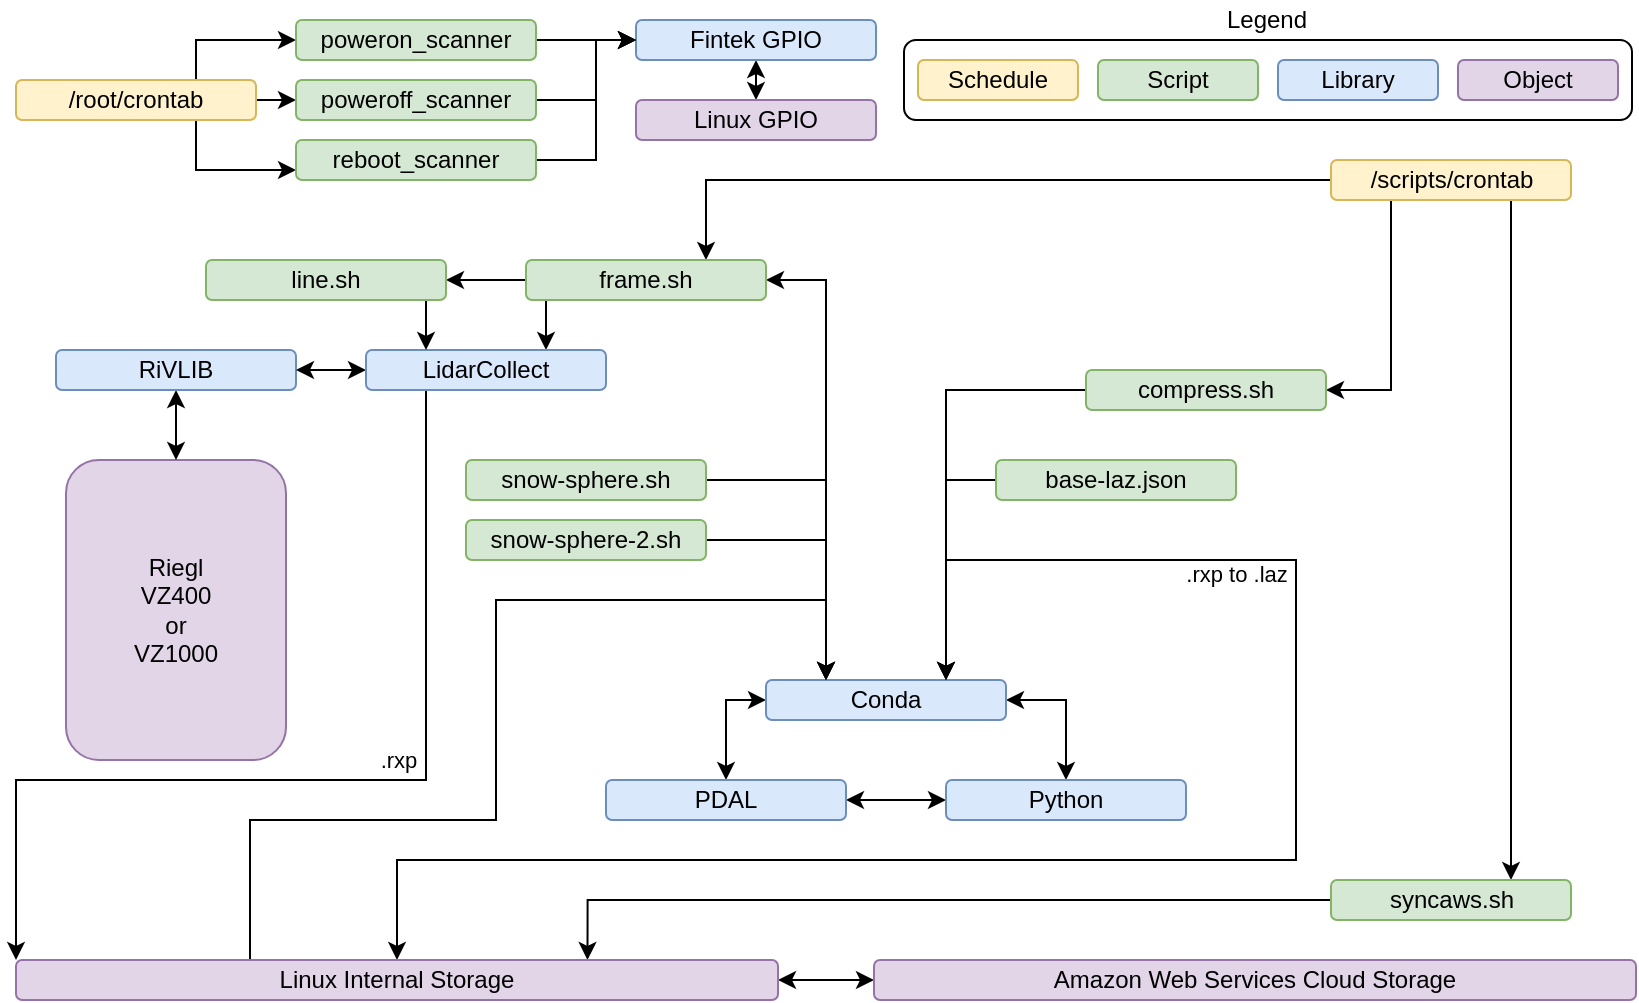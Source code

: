 <mxfile version="13.0.3" type="device"><diagram id="9uxglydsuGuWMLbdPVRm" name="Page-1"><mxGraphModel dx="1026" dy="604" grid="1" gridSize="10" guides="1" tooltips="1" connect="1" arrows="1" fold="1" page="1" pageScale="1" pageWidth="850" pageHeight="1100" math="0" shadow="0"><root><mxCell id="0"/><mxCell id="1" parent="0"/><mxCell id="aCed7OD410KUZfvJ1Qxq-87" value="" style="rounded=1;whiteSpace=wrap;html=1;" parent="1" vertex="1"><mxGeometry x="464" y="30" width="364" height="40" as="geometry"/></mxCell><mxCell id="aCed7OD410KUZfvJ1Qxq-49" style="edgeStyle=orthogonalEdgeStyle;rounded=0;orthogonalLoop=1;jettySize=auto;html=1;exitX=1;exitY=0.5;exitDx=0;exitDy=0;entryX=0;entryY=0.5;entryDx=0;entryDy=0;startArrow=none;startFill=0;" parent="1" source="aCed7OD410KUZfvJ1Qxq-1" target="aCed7OD410KUZfvJ1Qxq-44" edge="1"><mxGeometry relative="1" as="geometry"/></mxCell><mxCell id="aCed7OD410KUZfvJ1Qxq-50" style="edgeStyle=orthogonalEdgeStyle;rounded=0;orthogonalLoop=1;jettySize=auto;html=1;exitX=0.75;exitY=0;exitDx=0;exitDy=0;entryX=0;entryY=0.5;entryDx=0;entryDy=0;startArrow=none;startFill=0;" parent="1" source="aCed7OD410KUZfvJ1Qxq-1" target="aCed7OD410KUZfvJ1Qxq-43" edge="1"><mxGeometry relative="1" as="geometry"/></mxCell><mxCell id="aCed7OD410KUZfvJ1Qxq-51" style="edgeStyle=orthogonalEdgeStyle;rounded=0;orthogonalLoop=1;jettySize=auto;html=1;exitX=0.75;exitY=1;exitDx=0;exitDy=0;entryX=0;entryY=0.75;entryDx=0;entryDy=0;startArrow=none;startFill=0;" parent="1" source="aCed7OD410KUZfvJ1Qxq-1" target="aCed7OD410KUZfvJ1Qxq-45" edge="1"><mxGeometry relative="1" as="geometry"/></mxCell><mxCell id="aCed7OD410KUZfvJ1Qxq-1" value="/root/crontab" style="rounded=1;whiteSpace=wrap;html=1;fillColor=#fff2cc;strokeColor=#d6b656;" parent="1" vertex="1"><mxGeometry x="20" y="50" width="120" height="20" as="geometry"/></mxCell><mxCell id="aCed7OD410KUZfvJ1Qxq-41" style="edgeStyle=orthogonalEdgeStyle;rounded=0;orthogonalLoop=1;jettySize=auto;html=1;exitX=0;exitY=0.5;exitDx=0;exitDy=0;entryX=0.75;entryY=0;entryDx=0;entryDy=0;startArrow=none;startFill=0;" parent="1" source="aCed7OD410KUZfvJ1Qxq-2" target="aCed7OD410KUZfvJ1Qxq-7" edge="1"><mxGeometry relative="1" as="geometry"/></mxCell><mxCell id="aCed7OD410KUZfvJ1Qxq-66" style="edgeStyle=orthogonalEdgeStyle;rounded=0;orthogonalLoop=1;jettySize=auto;html=1;exitX=0.25;exitY=1;exitDx=0;exitDy=0;entryX=1;entryY=0.5;entryDx=0;entryDy=0;startArrow=none;startFill=0;" parent="1" source="aCed7OD410KUZfvJ1Qxq-2" target="aCed7OD410KUZfvJ1Qxq-52" edge="1"><mxGeometry relative="1" as="geometry"/></mxCell><mxCell id="aCed7OD410KUZfvJ1Qxq-67" style="edgeStyle=orthogonalEdgeStyle;rounded=0;orthogonalLoop=1;jettySize=auto;html=1;exitX=0.75;exitY=1;exitDx=0;exitDy=0;entryX=0.75;entryY=0;entryDx=0;entryDy=0;startArrow=none;startFill=0;" parent="1" source="aCed7OD410KUZfvJ1Qxq-2" target="aCed7OD410KUZfvJ1Qxq-53" edge="1"><mxGeometry relative="1" as="geometry"/></mxCell><mxCell id="aCed7OD410KUZfvJ1Qxq-2" value="/scripts/crontab" style="rounded=1;whiteSpace=wrap;html=1;fillColor=#fff2cc;strokeColor=#d6b656;" parent="1" vertex="1"><mxGeometry x="677.5" y="90" width="120" height="20" as="geometry"/></mxCell><mxCell id="aCed7OD410KUZfvJ1Qxq-93" style="edgeStyle=orthogonalEdgeStyle;rounded=0;orthogonalLoop=1;jettySize=auto;html=1;exitX=0.5;exitY=1;exitDx=0;exitDy=0;entryX=0.5;entryY=0;entryDx=0;entryDy=0;startArrow=classic;startFill=1;" parent="1" source="aCed7OD410KUZfvJ1Qxq-3" target="aCed7OD410KUZfvJ1Qxq-92" edge="1"><mxGeometry relative="1" as="geometry"/></mxCell><mxCell id="aCed7OD410KUZfvJ1Qxq-3" value="Fintek GPIO" style="rounded=1;whiteSpace=wrap;html=1;fillColor=#dae8fc;strokeColor=#6c8ebf;" parent="1" vertex="1"><mxGeometry x="330" y="20" width="120" height="20" as="geometry"/></mxCell><mxCell id="aCed7OD410KUZfvJ1Qxq-5" value="Riegl&lt;br&gt;VZ400&lt;br&gt;or&lt;br&gt;VZ1000" style="rounded=1;whiteSpace=wrap;html=1;fillColor=#e1d5e7;strokeColor=#9673a6;" parent="1" vertex="1"><mxGeometry x="45" y="240" width="110" height="150" as="geometry"/></mxCell><mxCell id="aCed7OD410KUZfvJ1Qxq-21" style="edgeStyle=orthogonalEdgeStyle;rounded=0;orthogonalLoop=1;jettySize=auto;html=1;exitX=0.25;exitY=1;exitDx=0;exitDy=0;entryX=0.75;entryY=0;entryDx=0;entryDy=0;startArrow=none;startFill=0;" parent="1" source="aCed7OD410KUZfvJ1Qxq-7" target="aCed7OD410KUZfvJ1Qxq-9" edge="1"><mxGeometry relative="1" as="geometry"/></mxCell><mxCell id="aCed7OD410KUZfvJ1Qxq-22" style="edgeStyle=orthogonalEdgeStyle;rounded=0;orthogonalLoop=1;jettySize=auto;html=1;exitX=0;exitY=0.5;exitDx=0;exitDy=0;entryX=1;entryY=0.5;entryDx=0;entryDy=0;startArrow=none;startFill=0;" parent="1" source="aCed7OD410KUZfvJ1Qxq-7" target="aCed7OD410KUZfvJ1Qxq-16" edge="1"><mxGeometry relative="1" as="geometry"/></mxCell><mxCell id="aCed7OD410KUZfvJ1Qxq-61" style="edgeStyle=orthogonalEdgeStyle;rounded=0;orthogonalLoop=1;jettySize=auto;html=1;exitX=1;exitY=0.5;exitDx=0;exitDy=0;entryX=0.25;entryY=0;entryDx=0;entryDy=0;startArrow=classic;startFill=1;" parent="1" source="aCed7OD410KUZfvJ1Qxq-7" target="aCed7OD410KUZfvJ1Qxq-27" edge="1"><mxGeometry relative="1" as="geometry"/></mxCell><mxCell id="aCed7OD410KUZfvJ1Qxq-7" value="frame.sh" style="rounded=1;whiteSpace=wrap;html=1;fillColor=#d5e8d4;strokeColor=#82b366;" parent="1" vertex="1"><mxGeometry x="275" y="140" width="120" height="20" as="geometry"/></mxCell><mxCell id="aCed7OD410KUZfvJ1Qxq-69" style="edgeStyle=orthogonalEdgeStyle;rounded=0;orthogonalLoop=1;jettySize=auto;html=1;exitX=0.25;exitY=1;exitDx=0;exitDy=0;entryX=0;entryY=0;entryDx=0;entryDy=0;startArrow=none;startFill=0;" parent="1" source="aCed7OD410KUZfvJ1Qxq-9" target="aCed7OD410KUZfvJ1Qxq-68" edge="1"><mxGeometry relative="1" as="geometry"><Array as="points"><mxPoint x="225" y="400"/><mxPoint x="20" y="400"/></Array></mxGeometry></mxCell><mxCell id="aCed7OD410KUZfvJ1Qxq-70" value="&amp;nbsp;.rxp&amp;nbsp;" style="edgeLabel;html=1;align=center;verticalAlign=middle;resizable=0;points=[];labelBackgroundColor=none;" parent="aCed7OD410KUZfvJ1Qxq-69" vertex="1" connectable="0"><mxGeometry x="0.341" y="2" relative="1" as="geometry"><mxPoint x="119.26" y="-12.04" as="offset"/></mxGeometry></mxCell><mxCell id="aCed7OD410KUZfvJ1Qxq-103" style="edgeStyle=orthogonalEdgeStyle;rounded=0;orthogonalLoop=1;jettySize=auto;html=1;exitX=0.5;exitY=1;exitDx=0;exitDy=0;entryX=0.5;entryY=0;entryDx=0;entryDy=0;startArrow=classic;startFill=1;" parent="1" source="aCed7OD410KUZfvJ1Qxq-8" target="aCed7OD410KUZfvJ1Qxq-5" edge="1"><mxGeometry relative="1" as="geometry"/></mxCell><mxCell id="aCed7OD410KUZfvJ1Qxq-8" value="RiVLIB" style="rounded=1;whiteSpace=wrap;html=1;fillColor=#dae8fc;strokeColor=#6c8ebf;" parent="1" vertex="1"><mxGeometry x="40" y="185" width="120" height="20" as="geometry"/></mxCell><mxCell id="aCed7OD410KUZfvJ1Qxq-102" style="edgeStyle=orthogonalEdgeStyle;rounded=0;orthogonalLoop=1;jettySize=auto;html=1;exitX=0;exitY=0.5;exitDx=0;exitDy=0;entryX=1;entryY=0.5;entryDx=0;entryDy=0;startArrow=classic;startFill=1;" parent="1" source="aCed7OD410KUZfvJ1Qxq-9" target="aCed7OD410KUZfvJ1Qxq-8" edge="1"><mxGeometry relative="1" as="geometry"/></mxCell><mxCell id="aCed7OD410KUZfvJ1Qxq-9" value="LidarCollect" style="rounded=1;whiteSpace=wrap;html=1;fillColor=#dae8fc;strokeColor=#6c8ebf;" parent="1" vertex="1"><mxGeometry x="195" y="185" width="120" height="20" as="geometry"/></mxCell><mxCell id="aCed7OD410KUZfvJ1Qxq-20" style="edgeStyle=orthogonalEdgeStyle;rounded=0;orthogonalLoop=1;jettySize=auto;html=1;exitX=0.75;exitY=1;exitDx=0;exitDy=0;entryX=0.25;entryY=0;entryDx=0;entryDy=0;startArrow=none;startFill=0;" parent="1" source="aCed7OD410KUZfvJ1Qxq-16" target="aCed7OD410KUZfvJ1Qxq-9" edge="1"><mxGeometry relative="1" as="geometry"/></mxCell><mxCell id="aCed7OD410KUZfvJ1Qxq-16" value="line.sh" style="rounded=1;whiteSpace=wrap;html=1;fillColor=#d5e8d4;strokeColor=#82b366;" parent="1" vertex="1"><mxGeometry x="115" y="140" width="120" height="20" as="geometry"/></mxCell><mxCell id="aCed7OD410KUZfvJ1Qxq-31" style="edgeStyle=orthogonalEdgeStyle;rounded=0;orthogonalLoop=1;jettySize=auto;html=1;exitX=1;exitY=0.5;exitDx=0;exitDy=0;entryX=0.5;entryY=0;entryDx=0;entryDy=0;startArrow=classic;startFill=1;" parent="1" source="aCed7OD410KUZfvJ1Qxq-27" target="aCed7OD410KUZfvJ1Qxq-29" edge="1"><mxGeometry relative="1" as="geometry"/></mxCell><mxCell id="aCed7OD410KUZfvJ1Qxq-32" style="edgeStyle=orthogonalEdgeStyle;rounded=0;orthogonalLoop=1;jettySize=auto;html=1;exitX=0;exitY=0.5;exitDx=0;exitDy=0;entryX=0.5;entryY=0;entryDx=0;entryDy=0;startArrow=classic;startFill=1;" parent="1" source="aCed7OD410KUZfvJ1Qxq-27" target="aCed7OD410KUZfvJ1Qxq-28" edge="1"><mxGeometry relative="1" as="geometry"/></mxCell><mxCell id="aCed7OD410KUZfvJ1Qxq-27" value="Conda" style="rounded=1;whiteSpace=wrap;html=1;fillColor=#dae8fc;strokeColor=#6c8ebf;" parent="1" vertex="1"><mxGeometry x="395" y="350" width="120" height="20" as="geometry"/></mxCell><mxCell id="aCed7OD410KUZfvJ1Qxq-30" style="edgeStyle=orthogonalEdgeStyle;rounded=0;orthogonalLoop=1;jettySize=auto;html=1;exitX=1;exitY=0.5;exitDx=0;exitDy=0;entryX=0;entryY=0.5;entryDx=0;entryDy=0;startArrow=classic;startFill=1;" parent="1" source="aCed7OD410KUZfvJ1Qxq-28" target="aCed7OD410KUZfvJ1Qxq-29" edge="1"><mxGeometry relative="1" as="geometry"/></mxCell><mxCell id="aCed7OD410KUZfvJ1Qxq-28" value="PDAL" style="rounded=1;whiteSpace=wrap;html=1;fillColor=#dae8fc;strokeColor=#6c8ebf;" parent="1" vertex="1"><mxGeometry x="315" y="400" width="120" height="20" as="geometry"/></mxCell><mxCell id="aCed7OD410KUZfvJ1Qxq-29" value="Python" style="rounded=1;whiteSpace=wrap;html=1;fillColor=#dae8fc;strokeColor=#6c8ebf;" parent="1" vertex="1"><mxGeometry x="485" y="400" width="120" height="20" as="geometry"/></mxCell><mxCell id="aCed7OD410KUZfvJ1Qxq-96" style="edgeStyle=orthogonalEdgeStyle;rounded=0;orthogonalLoop=1;jettySize=auto;html=1;exitX=1;exitY=0.5;exitDx=0;exitDy=0;entryX=0.25;entryY=0;entryDx=0;entryDy=0;startArrow=none;startFill=0;" parent="1" source="aCed7OD410KUZfvJ1Qxq-35" target="aCed7OD410KUZfvJ1Qxq-27" edge="1"><mxGeometry relative="1" as="geometry"/></mxCell><mxCell id="aCed7OD410KUZfvJ1Qxq-35" value="snow-sphere.sh" style="rounded=1;whiteSpace=wrap;html=1;fillColor=#d5e8d4;strokeColor=#82b366;" parent="1" vertex="1"><mxGeometry x="245" y="240" width="120" height="20" as="geometry"/></mxCell><mxCell id="aCed7OD410KUZfvJ1Qxq-94" style="edgeStyle=orthogonalEdgeStyle;rounded=0;orthogonalLoop=1;jettySize=auto;html=1;exitX=1;exitY=0.5;exitDx=0;exitDy=0;entryX=0.25;entryY=0;entryDx=0;entryDy=0;startArrow=none;startFill=0;" parent="1" source="aCed7OD410KUZfvJ1Qxq-36" target="aCed7OD410KUZfvJ1Qxq-27" edge="1"><mxGeometry relative="1" as="geometry"/></mxCell><mxCell id="aCed7OD410KUZfvJ1Qxq-36" value="snow-sphere-2.sh" style="rounded=1;whiteSpace=wrap;html=1;fillColor=#d5e8d4;strokeColor=#82b366;" parent="1" vertex="1"><mxGeometry x="245" y="270" width="120" height="20" as="geometry"/></mxCell><mxCell id="aCed7OD410KUZfvJ1Qxq-83" style="edgeStyle=orthogonalEdgeStyle;rounded=0;orthogonalLoop=1;jettySize=auto;html=1;exitX=1;exitY=0.5;exitDx=0;exitDy=0;entryX=0;entryY=0.5;entryDx=0;entryDy=0;startArrow=none;startFill=0;" parent="1" source="aCed7OD410KUZfvJ1Qxq-43" target="aCed7OD410KUZfvJ1Qxq-3" edge="1"><mxGeometry relative="1" as="geometry"/></mxCell><mxCell id="aCed7OD410KUZfvJ1Qxq-43" value="poweron_scanner" style="rounded=1;whiteSpace=wrap;html=1;fillColor=#d5e8d4;strokeColor=#82b366;" parent="1" vertex="1"><mxGeometry x="160" y="20" width="120" height="20" as="geometry"/></mxCell><mxCell id="aCed7OD410KUZfvJ1Qxq-84" style="edgeStyle=orthogonalEdgeStyle;rounded=0;orthogonalLoop=1;jettySize=auto;html=1;exitX=1;exitY=0.5;exitDx=0;exitDy=0;startArrow=none;startFill=0;" parent="1" source="aCed7OD410KUZfvJ1Qxq-44" edge="1"><mxGeometry relative="1" as="geometry"><mxPoint x="330" y="30" as="targetPoint"/><Array as="points"><mxPoint x="310" y="60"/><mxPoint x="310" y="30"/></Array></mxGeometry></mxCell><mxCell id="aCed7OD410KUZfvJ1Qxq-44" value="poweroff_scanner" style="rounded=1;whiteSpace=wrap;html=1;fillColor=#d5e8d4;strokeColor=#82b366;" parent="1" vertex="1"><mxGeometry x="160" y="50" width="120" height="20" as="geometry"/></mxCell><mxCell id="aCed7OD410KUZfvJ1Qxq-85" style="edgeStyle=orthogonalEdgeStyle;rounded=0;orthogonalLoop=1;jettySize=auto;html=1;exitX=1;exitY=0.5;exitDx=0;exitDy=0;entryX=0;entryY=0.5;entryDx=0;entryDy=0;startArrow=none;startFill=0;" parent="1" source="aCed7OD410KUZfvJ1Qxq-45" target="aCed7OD410KUZfvJ1Qxq-3" edge="1"><mxGeometry relative="1" as="geometry"><Array as="points"><mxPoint x="310" y="90"/><mxPoint x="310" y="30"/></Array></mxGeometry></mxCell><mxCell id="aCed7OD410KUZfvJ1Qxq-45" value="reboot_scanner" style="rounded=1;whiteSpace=wrap;html=1;fillColor=#d5e8d4;strokeColor=#82b366;" parent="1" vertex="1"><mxGeometry x="160" y="80" width="120" height="20" as="geometry"/></mxCell><mxCell id="aCed7OD410KUZfvJ1Qxq-60" style="edgeStyle=orthogonalEdgeStyle;rounded=0;orthogonalLoop=1;jettySize=auto;html=1;exitX=0;exitY=0.5;exitDx=0;exitDy=0;entryX=0.75;entryY=0;entryDx=0;entryDy=0;startArrow=none;startFill=0;" parent="1" source="aCed7OD410KUZfvJ1Qxq-52" target="aCed7OD410KUZfvJ1Qxq-27" edge="1"><mxGeometry relative="1" as="geometry"/></mxCell><mxCell id="aCed7OD410KUZfvJ1Qxq-71" style="edgeStyle=orthogonalEdgeStyle;rounded=0;orthogonalLoop=1;jettySize=auto;html=1;exitX=0.75;exitY=0;exitDx=0;exitDy=0;entryX=0.5;entryY=0;entryDx=0;entryDy=0;startArrow=classic;startFill=1;" parent="1" source="aCed7OD410KUZfvJ1Qxq-27" target="aCed7OD410KUZfvJ1Qxq-68" edge="1"><mxGeometry relative="1" as="geometry"><Array as="points"><mxPoint x="485" y="290"/><mxPoint x="660" y="290"/><mxPoint x="660" y="440"/><mxPoint x="211" y="440"/></Array></mxGeometry></mxCell><mxCell id="aCed7OD410KUZfvJ1Qxq-72" value="&amp;nbsp;.rxp to .laz&amp;nbsp;" style="edgeLabel;html=1;align=center;verticalAlign=middle;resizable=0;points=[];labelBackgroundColor=none;" parent="aCed7OD410KUZfvJ1Qxq-71" vertex="1" connectable="0"><mxGeometry x="-0.249" y="-104" relative="1" as="geometry"><mxPoint x="73.96" y="-89.84" as="offset"/></mxGeometry></mxCell><mxCell id="aCed7OD410KUZfvJ1Qxq-52" value="compress.sh" style="rounded=1;whiteSpace=wrap;html=1;fillColor=#d5e8d4;strokeColor=#82b366;" parent="1" vertex="1"><mxGeometry x="555" y="195" width="120" height="20" as="geometry"/></mxCell><mxCell id="aCed7OD410KUZfvJ1Qxq-79" style="edgeStyle=orthogonalEdgeStyle;rounded=0;orthogonalLoop=1;jettySize=auto;html=1;exitX=0;exitY=0.5;exitDx=0;exitDy=0;entryX=0.75;entryY=0;entryDx=0;entryDy=0;startArrow=none;startFill=0;" parent="1" source="aCed7OD410KUZfvJ1Qxq-53" target="aCed7OD410KUZfvJ1Qxq-68" edge="1"><mxGeometry relative="1" as="geometry"/></mxCell><mxCell id="aCed7OD410KUZfvJ1Qxq-53" value="syncaws.sh" style="rounded=1;whiteSpace=wrap;html=1;fillColor=#d5e8d4;strokeColor=#82b366;" parent="1" vertex="1"><mxGeometry x="677.5" y="450" width="120" height="20" as="geometry"/></mxCell><mxCell id="aCed7OD410KUZfvJ1Qxq-97" style="edgeStyle=orthogonalEdgeStyle;rounded=0;orthogonalLoop=1;jettySize=auto;html=1;exitX=0;exitY=0.5;exitDx=0;exitDy=0;entryX=0.75;entryY=0;entryDx=0;entryDy=0;startArrow=none;startFill=0;" parent="1" source="aCed7OD410KUZfvJ1Qxq-64" target="aCed7OD410KUZfvJ1Qxq-27" edge="1"><mxGeometry relative="1" as="geometry"/></mxCell><mxCell id="aCed7OD410KUZfvJ1Qxq-64" value="base-laz.json" style="rounded=1;whiteSpace=wrap;html=1;fillColor=#d5e8d4;strokeColor=#82b366;" parent="1" vertex="1"><mxGeometry x="510" y="240" width="120" height="20" as="geometry"/></mxCell><mxCell id="aCed7OD410KUZfvJ1Qxq-76" style="edgeStyle=orthogonalEdgeStyle;rounded=0;orthogonalLoop=1;jettySize=auto;html=1;exitX=1;exitY=0.5;exitDx=0;exitDy=0;entryX=0;entryY=0.5;entryDx=0;entryDy=0;startArrow=classic;startFill=1;" parent="1" source="aCed7OD410KUZfvJ1Qxq-68" target="aCed7OD410KUZfvJ1Qxq-74" edge="1"><mxGeometry relative="1" as="geometry"/></mxCell><mxCell id="aCed7OD410KUZfvJ1Qxq-99" style="edgeStyle=orthogonalEdgeStyle;rounded=0;orthogonalLoop=1;jettySize=auto;html=1;exitX=0.25;exitY=0;exitDx=0;exitDy=0;entryX=0.25;entryY=0;entryDx=0;entryDy=0;startArrow=none;startFill=0;" parent="1" source="aCed7OD410KUZfvJ1Qxq-68" target="aCed7OD410KUZfvJ1Qxq-27" edge="1"><mxGeometry relative="1" as="geometry"><Array as="points"><mxPoint x="137" y="490"/><mxPoint x="137" y="420"/><mxPoint x="260" y="420"/><mxPoint x="260" y="310"/><mxPoint x="425" y="310"/></Array></mxGeometry></mxCell><mxCell id="aCed7OD410KUZfvJ1Qxq-68" value="Linux Internal Storage" style="rounded=1;whiteSpace=wrap;html=1;fillColor=#e1d5e7;strokeColor=#9673a6;" parent="1" vertex="1"><mxGeometry x="20" y="490" width="381" height="20" as="geometry"/></mxCell><mxCell id="aCed7OD410KUZfvJ1Qxq-74" value="Amazon Web Services Cloud Storage" style="rounded=1;whiteSpace=wrap;html=1;fillColor=#e1d5e7;strokeColor=#9673a6;" parent="1" vertex="1"><mxGeometry x="449" y="490" width="381" height="20" as="geometry"/></mxCell><mxCell id="aCed7OD410KUZfvJ1Qxq-80" value="Script" style="rounded=1;whiteSpace=wrap;html=1;fillColor=#d5e8d4;strokeColor=#82b366;" parent="1" vertex="1"><mxGeometry x="561" y="40" width="80" height="20" as="geometry"/></mxCell><mxCell id="aCed7OD410KUZfvJ1Qxq-81" value="Library" style="rounded=1;whiteSpace=wrap;html=1;fillColor=#dae8fc;strokeColor=#6c8ebf;" parent="1" vertex="1"><mxGeometry x="651" y="40" width="80" height="20" as="geometry"/></mxCell><mxCell id="aCed7OD410KUZfvJ1Qxq-82" value="Object" style="rounded=1;whiteSpace=wrap;html=1;fillColor=#e1d5e7;strokeColor=#9673a6;" parent="1" vertex="1"><mxGeometry x="741" y="40" width="80" height="20" as="geometry"/></mxCell><mxCell id="aCed7OD410KUZfvJ1Qxq-86" value="Schedule" style="rounded=1;whiteSpace=wrap;html=1;fillColor=#fff2cc;strokeColor=#d6b656;" parent="1" vertex="1"><mxGeometry x="471" y="40" width="80" height="20" as="geometry"/></mxCell><mxCell id="aCed7OD410KUZfvJ1Qxq-91" value="Legend" style="text;html=1;align=center;verticalAlign=middle;resizable=0;points=[];autosize=1;fillColor=none;strokeWidth=1;fontStyle=0;labelBackgroundColor=none;" parent="1" vertex="1"><mxGeometry x="615" y="10" width="60" height="20" as="geometry"/></mxCell><mxCell id="aCed7OD410KUZfvJ1Qxq-92" value="Linux GPIO" style="rounded=1;whiteSpace=wrap;html=1;fillColor=#e1d5e7;strokeColor=#9673a6;" parent="1" vertex="1"><mxGeometry x="330" y="60" width="120" height="20" as="geometry"/></mxCell></root></mxGraphModel></diagram></mxfile>